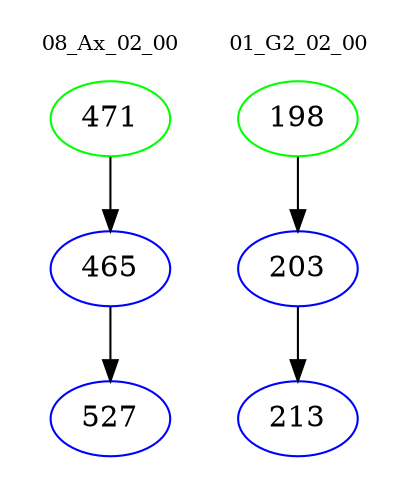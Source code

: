 digraph{
subgraph cluster_0 {
color = white
label = "08_Ax_02_00";
fontsize=10;
T0_471 [label="471", color="green"]
T0_471 -> T0_465 [color="black"]
T0_465 [label="465", color="blue"]
T0_465 -> T0_527 [color="black"]
T0_527 [label="527", color="blue"]
}
subgraph cluster_1 {
color = white
label = "01_G2_02_00";
fontsize=10;
T1_198 [label="198", color="green"]
T1_198 -> T1_203 [color="black"]
T1_203 [label="203", color="blue"]
T1_203 -> T1_213 [color="black"]
T1_213 [label="213", color="blue"]
}
}
